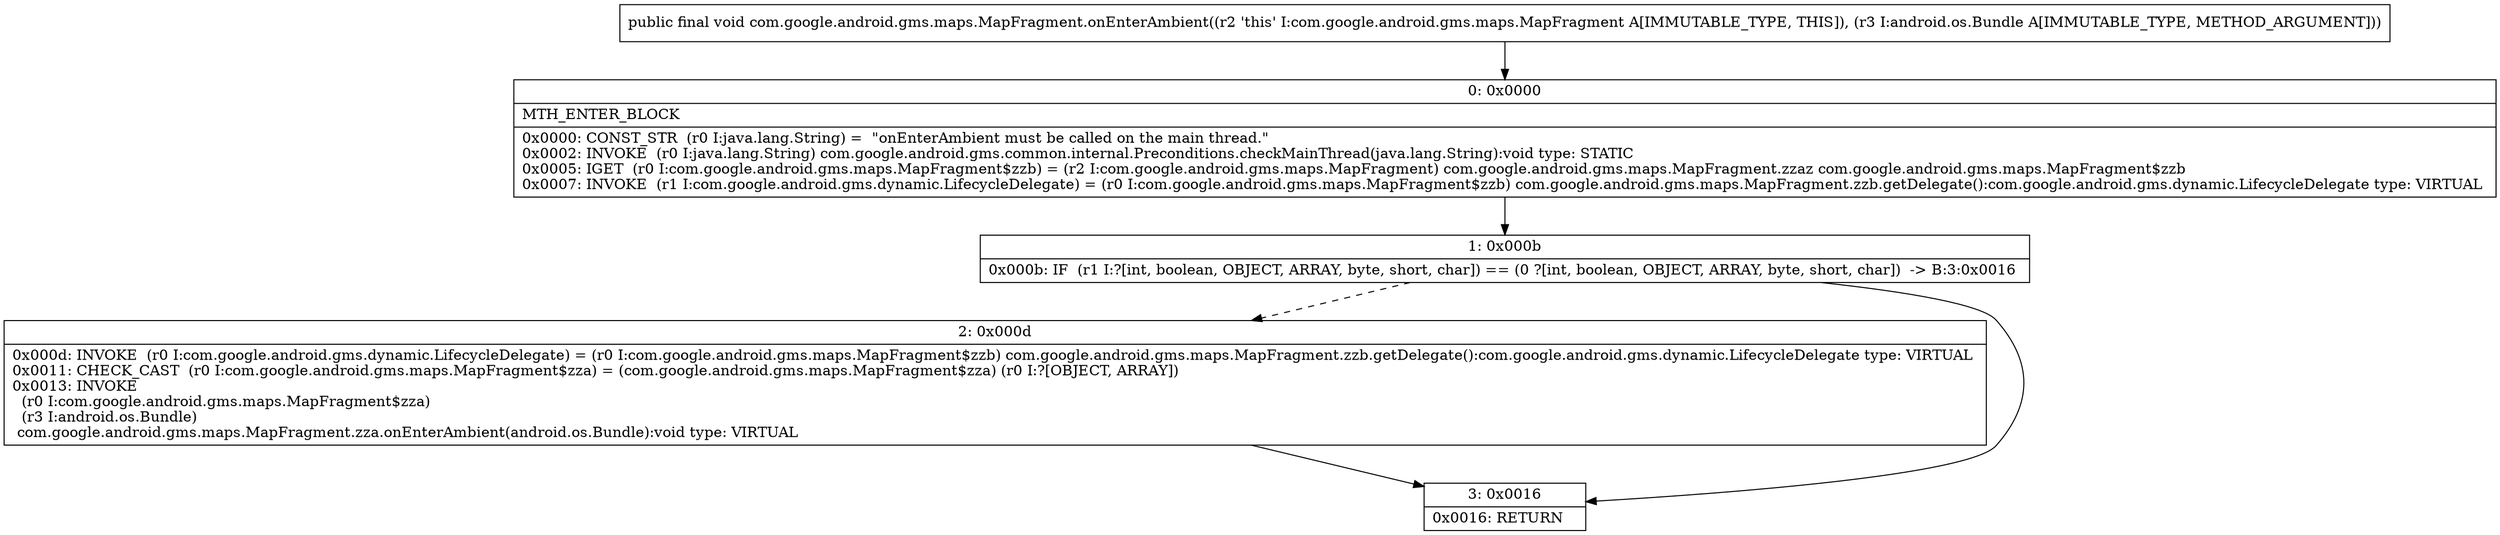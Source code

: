 digraph "CFG forcom.google.android.gms.maps.MapFragment.onEnterAmbient(Landroid\/os\/Bundle;)V" {
Node_0 [shape=record,label="{0\:\ 0x0000|MTH_ENTER_BLOCK\l|0x0000: CONST_STR  (r0 I:java.lang.String) =  \"onEnterAmbient must be called on the main thread.\" \l0x0002: INVOKE  (r0 I:java.lang.String) com.google.android.gms.common.internal.Preconditions.checkMainThread(java.lang.String):void type: STATIC \l0x0005: IGET  (r0 I:com.google.android.gms.maps.MapFragment$zzb) = (r2 I:com.google.android.gms.maps.MapFragment) com.google.android.gms.maps.MapFragment.zzaz com.google.android.gms.maps.MapFragment$zzb \l0x0007: INVOKE  (r1 I:com.google.android.gms.dynamic.LifecycleDelegate) = (r0 I:com.google.android.gms.maps.MapFragment$zzb) com.google.android.gms.maps.MapFragment.zzb.getDelegate():com.google.android.gms.dynamic.LifecycleDelegate type: VIRTUAL \l}"];
Node_1 [shape=record,label="{1\:\ 0x000b|0x000b: IF  (r1 I:?[int, boolean, OBJECT, ARRAY, byte, short, char]) == (0 ?[int, boolean, OBJECT, ARRAY, byte, short, char])  \-\> B:3:0x0016 \l}"];
Node_2 [shape=record,label="{2\:\ 0x000d|0x000d: INVOKE  (r0 I:com.google.android.gms.dynamic.LifecycleDelegate) = (r0 I:com.google.android.gms.maps.MapFragment$zzb) com.google.android.gms.maps.MapFragment.zzb.getDelegate():com.google.android.gms.dynamic.LifecycleDelegate type: VIRTUAL \l0x0011: CHECK_CAST  (r0 I:com.google.android.gms.maps.MapFragment$zza) = (com.google.android.gms.maps.MapFragment$zza) (r0 I:?[OBJECT, ARRAY]) \l0x0013: INVOKE  \l  (r0 I:com.google.android.gms.maps.MapFragment$zza)\l  (r3 I:android.os.Bundle)\l com.google.android.gms.maps.MapFragment.zza.onEnterAmbient(android.os.Bundle):void type: VIRTUAL \l}"];
Node_3 [shape=record,label="{3\:\ 0x0016|0x0016: RETURN   \l}"];
MethodNode[shape=record,label="{public final void com.google.android.gms.maps.MapFragment.onEnterAmbient((r2 'this' I:com.google.android.gms.maps.MapFragment A[IMMUTABLE_TYPE, THIS]), (r3 I:android.os.Bundle A[IMMUTABLE_TYPE, METHOD_ARGUMENT])) }"];
MethodNode -> Node_0;
Node_0 -> Node_1;
Node_1 -> Node_2[style=dashed];
Node_1 -> Node_3;
Node_2 -> Node_3;
}

